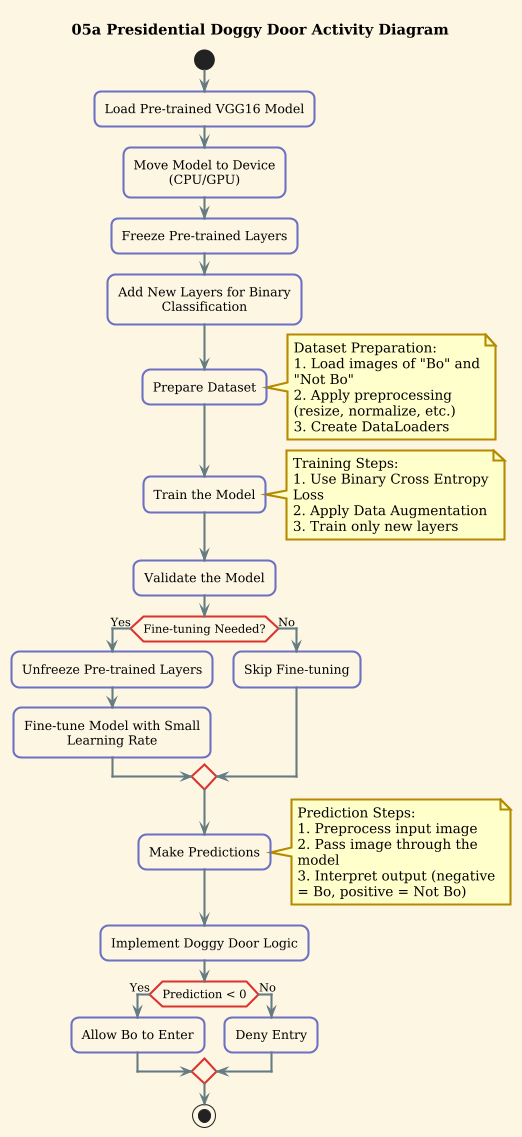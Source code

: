@startuml 05b_activity
title 05a Presidential Doggy Door Activity Diagram
!theme sunlust

start

:Load Pre-trained VGG16 Model;
:Move Model to Device (CPU/GPU);

:Freeze Pre-trained Layers;
:Add New Layers for Binary Classification;

:Prepare Dataset;
note right
Dataset Preparation:
1. Load images of "Bo" and "Not Bo"
2. Apply preprocessing (resize, normalize, etc.)
3. Create DataLoaders
end note

:Train the Model;
note right
Training Steps:
1. Use Binary Cross Entropy Loss
2. Apply Data Augmentation
3. Train only new layers
end note

:Validate the Model;

if (Fine-tuning Needed?) then (Yes)
    :Unfreeze Pre-trained Layers;
    :Fine-tune Model with Small Learning Rate;
else (No)
    :Skip Fine-tuning;
endif

:Make Predictions;
note right
Prediction Steps:
1. Preprocess input image
2. Pass image through the model
3. Interpret output (negative = Bo, positive = Not Bo)
end note

:Implement Doggy Door Logic;
if (Prediction < 0) then (Yes)
    :Allow Bo to Enter;
else (No)
    :Deny Entry;
endif

stop
@enduml